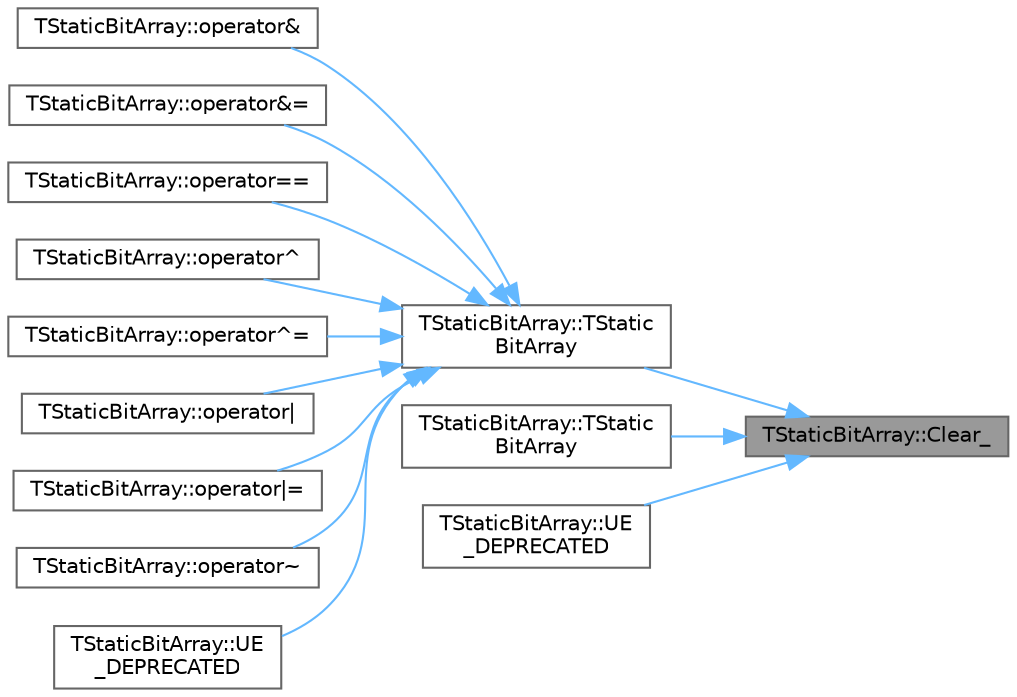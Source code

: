 digraph "TStaticBitArray::Clear_"
{
 // INTERACTIVE_SVG=YES
 // LATEX_PDF_SIZE
  bgcolor="transparent";
  edge [fontname=Helvetica,fontsize=10,labelfontname=Helvetica,labelfontsize=10];
  node [fontname=Helvetica,fontsize=10,shape=box,height=0.2,width=0.4];
  rankdir="RL";
  Node1 [id="Node000001",label="TStaticBitArray::Clear_",height=0.2,width=0.4,color="gray40", fillcolor="grey60", style="filled", fontcolor="black",tooltip="Resets the bit array to a 0 value."];
  Node1 -> Node2 [id="edge1_Node000001_Node000002",dir="back",color="steelblue1",style="solid",tooltip=" "];
  Node2 [id="Node000002",label="TStaticBitArray::TStatic\lBitArray",height=0.2,width=0.4,color="grey40", fillcolor="white", style="filled",URL="$d2/d53/classTStaticBitArray.html#a658d88e0009d9b06d8d2262277e53d70",tooltip="Minimal initialization constructor."];
  Node2 -> Node3 [id="edge2_Node000002_Node000003",dir="back",color="steelblue1",style="solid",tooltip=" "];
  Node3 [id="Node000003",label="TStaticBitArray::operator&",height=0.2,width=0.4,color="grey40", fillcolor="white", style="filled",URL="$d2/d53/classTStaticBitArray.html#a54ca8e14e0eab551c8046a3c72ffce1d",tooltip=" "];
  Node2 -> Node4 [id="edge3_Node000002_Node000004",dir="back",color="steelblue1",style="solid",tooltip=" "];
  Node4 [id="Node000004",label="TStaticBitArray::operator&=",height=0.2,width=0.4,color="grey40", fillcolor="white", style="filled",URL="$d2/d53/classTStaticBitArray.html#aed1fcd07fbd833cc818d96e0266127ff",tooltip=" "];
  Node2 -> Node5 [id="edge4_Node000002_Node000005",dir="back",color="steelblue1",style="solid",tooltip=" "];
  Node5 [id="Node000005",label="TStaticBitArray::operator==",height=0.2,width=0.4,color="grey40", fillcolor="white", style="filled",URL="$d2/d53/classTStaticBitArray.html#abf5f04f168335fe4379fb462592dd638",tooltip=" "];
  Node2 -> Node6 [id="edge5_Node000002_Node000006",dir="back",color="steelblue1",style="solid",tooltip=" "];
  Node6 [id="Node000006",label="TStaticBitArray::operator^",height=0.2,width=0.4,color="grey40", fillcolor="white", style="filled",URL="$d2/d53/classTStaticBitArray.html#ae3af21de9b7bd7b6c740bfe42c499177",tooltip=" "];
  Node2 -> Node7 [id="edge6_Node000002_Node000007",dir="back",color="steelblue1",style="solid",tooltip=" "];
  Node7 [id="Node000007",label="TStaticBitArray::operator^=",height=0.2,width=0.4,color="grey40", fillcolor="white", style="filled",URL="$d2/d53/classTStaticBitArray.html#a6239d748046dc8ca3c983af4ae22e2ef",tooltip=" "];
  Node2 -> Node8 [id="edge7_Node000002_Node000008",dir="back",color="steelblue1",style="solid",tooltip=" "];
  Node8 [id="Node000008",label="TStaticBitArray::operator\|",height=0.2,width=0.4,color="grey40", fillcolor="white", style="filled",URL="$d2/d53/classTStaticBitArray.html#a2fed1d75bc116ad5a17941ad7ae30787",tooltip=" "];
  Node2 -> Node9 [id="edge8_Node000002_Node000009",dir="back",color="steelblue1",style="solid",tooltip=" "];
  Node9 [id="Node000009",label="TStaticBitArray::operator\|=",height=0.2,width=0.4,color="grey40", fillcolor="white", style="filled",URL="$d2/d53/classTStaticBitArray.html#a91a6d6c673096dee41a1092b00d65997",tooltip=" "];
  Node2 -> Node10 [id="edge9_Node000002_Node000010",dir="back",color="steelblue1",style="solid",tooltip=" "];
  Node10 [id="Node000010",label="TStaticBitArray::operator~",height=0.2,width=0.4,color="grey40", fillcolor="white", style="filled",URL="$d2/d53/classTStaticBitArray.html#a36fd591e09065b1c6d4eff76def1888b",tooltip=" "];
  Node2 -> Node11 [id="edge10_Node000002_Node000011",dir="back",color="steelblue1",style="solid",tooltip=" "];
  Node11 [id="Node000011",label="TStaticBitArray::UE\l_DEPRECATED",height=0.2,width=0.4,color="grey40", fillcolor="white", style="filled",URL="$d2/d53/classTStaticBitArray.html#ad888bc3122b8c7a7700cfbe0506e579f",tooltip="This operator only exists to disambiguate == in statements of the form (flags == 0)"];
  Node1 -> Node12 [id="edge11_Node000001_Node000012",dir="back",color="steelblue1",style="solid",tooltip=" "];
  Node12 [id="Node000012",label="TStaticBitArray::TStatic\lBitArray",height=0.2,width=0.4,color="grey40", fillcolor="white", style="filled",URL="$d2/d53/classTStaticBitArray.html#adad3ac20197f3e946cada69cb5e3c537",tooltip="Constructor to initialize from string."];
  Node1 -> Node13 [id="edge12_Node000001_Node000013",dir="back",color="steelblue1",style="solid",tooltip=" "];
  Node13 [id="Node000013",label="TStaticBitArray::UE\l_DEPRECATED",height=0.2,width=0.4,color="grey40", fillcolor="white", style="filled",URL="$d2/d53/classTStaticBitArray.html#aedab954c2fe4f4e47128d642f8da6331",tooltip="Constructor that allows initializing by assignment from 0."];
}
